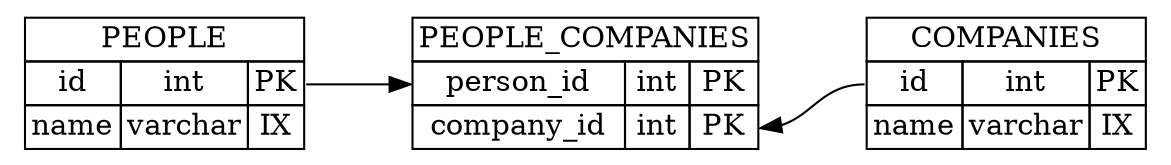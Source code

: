 digraph {
    rankdir=LR
    p:id -> pc:pid_l
    pc:cid_r -> c:id [dir=back]

    {
        edge [style="invis"]
        p:name -> pc:cid_l
        c:name -> pc:pid_r
    }


    p [shape=plaintext label=<
     <TABLE BORDER="0" CELLBORDER="1" CELLSPACING="0">
     <TR><TD COLSPAN="3">PEOPLE</TD></TR>
     <TR><TD>id</TD><TD>int</TD><TD port="id">PK</TD></TR>
     <TR><TD>name</TD><TD>varchar</TD><TD port="name">IX</TD></TR>
     </TABLE>
    >]

    pc [shape=plaintext label=<
     <TABLE BORDER="0" CELLBORDER="1" CELLSPACING="0">
     <TR><TD COLSPAN="3">PEOPLE_COMPANIES</TD></TR>
     <TR><TD port="pid_l">person_id</TD><TD>int</TD><TD port="pid_r">PK</TD></TR>
     <TR><TD port="cid_l">company_id</TD><TD>int</TD><TD port="cid_r">PK</TD></TR>
     </TABLE>
    >]

    c [shape=plaintext label=<
     <TABLE BORDER="0" CELLBORDER="1" CELLSPACING="0">
     <TR><TD COLSPAN="3">COMPANIES</TD></TR>
     <TR><TD port="id">id</TD><TD>int</TD><TD>PK</TD></TR>
     <TR><TD port="name">name</TD><TD>varchar</TD><TD>IX</TD></TR>
     </TABLE>
    >]
}